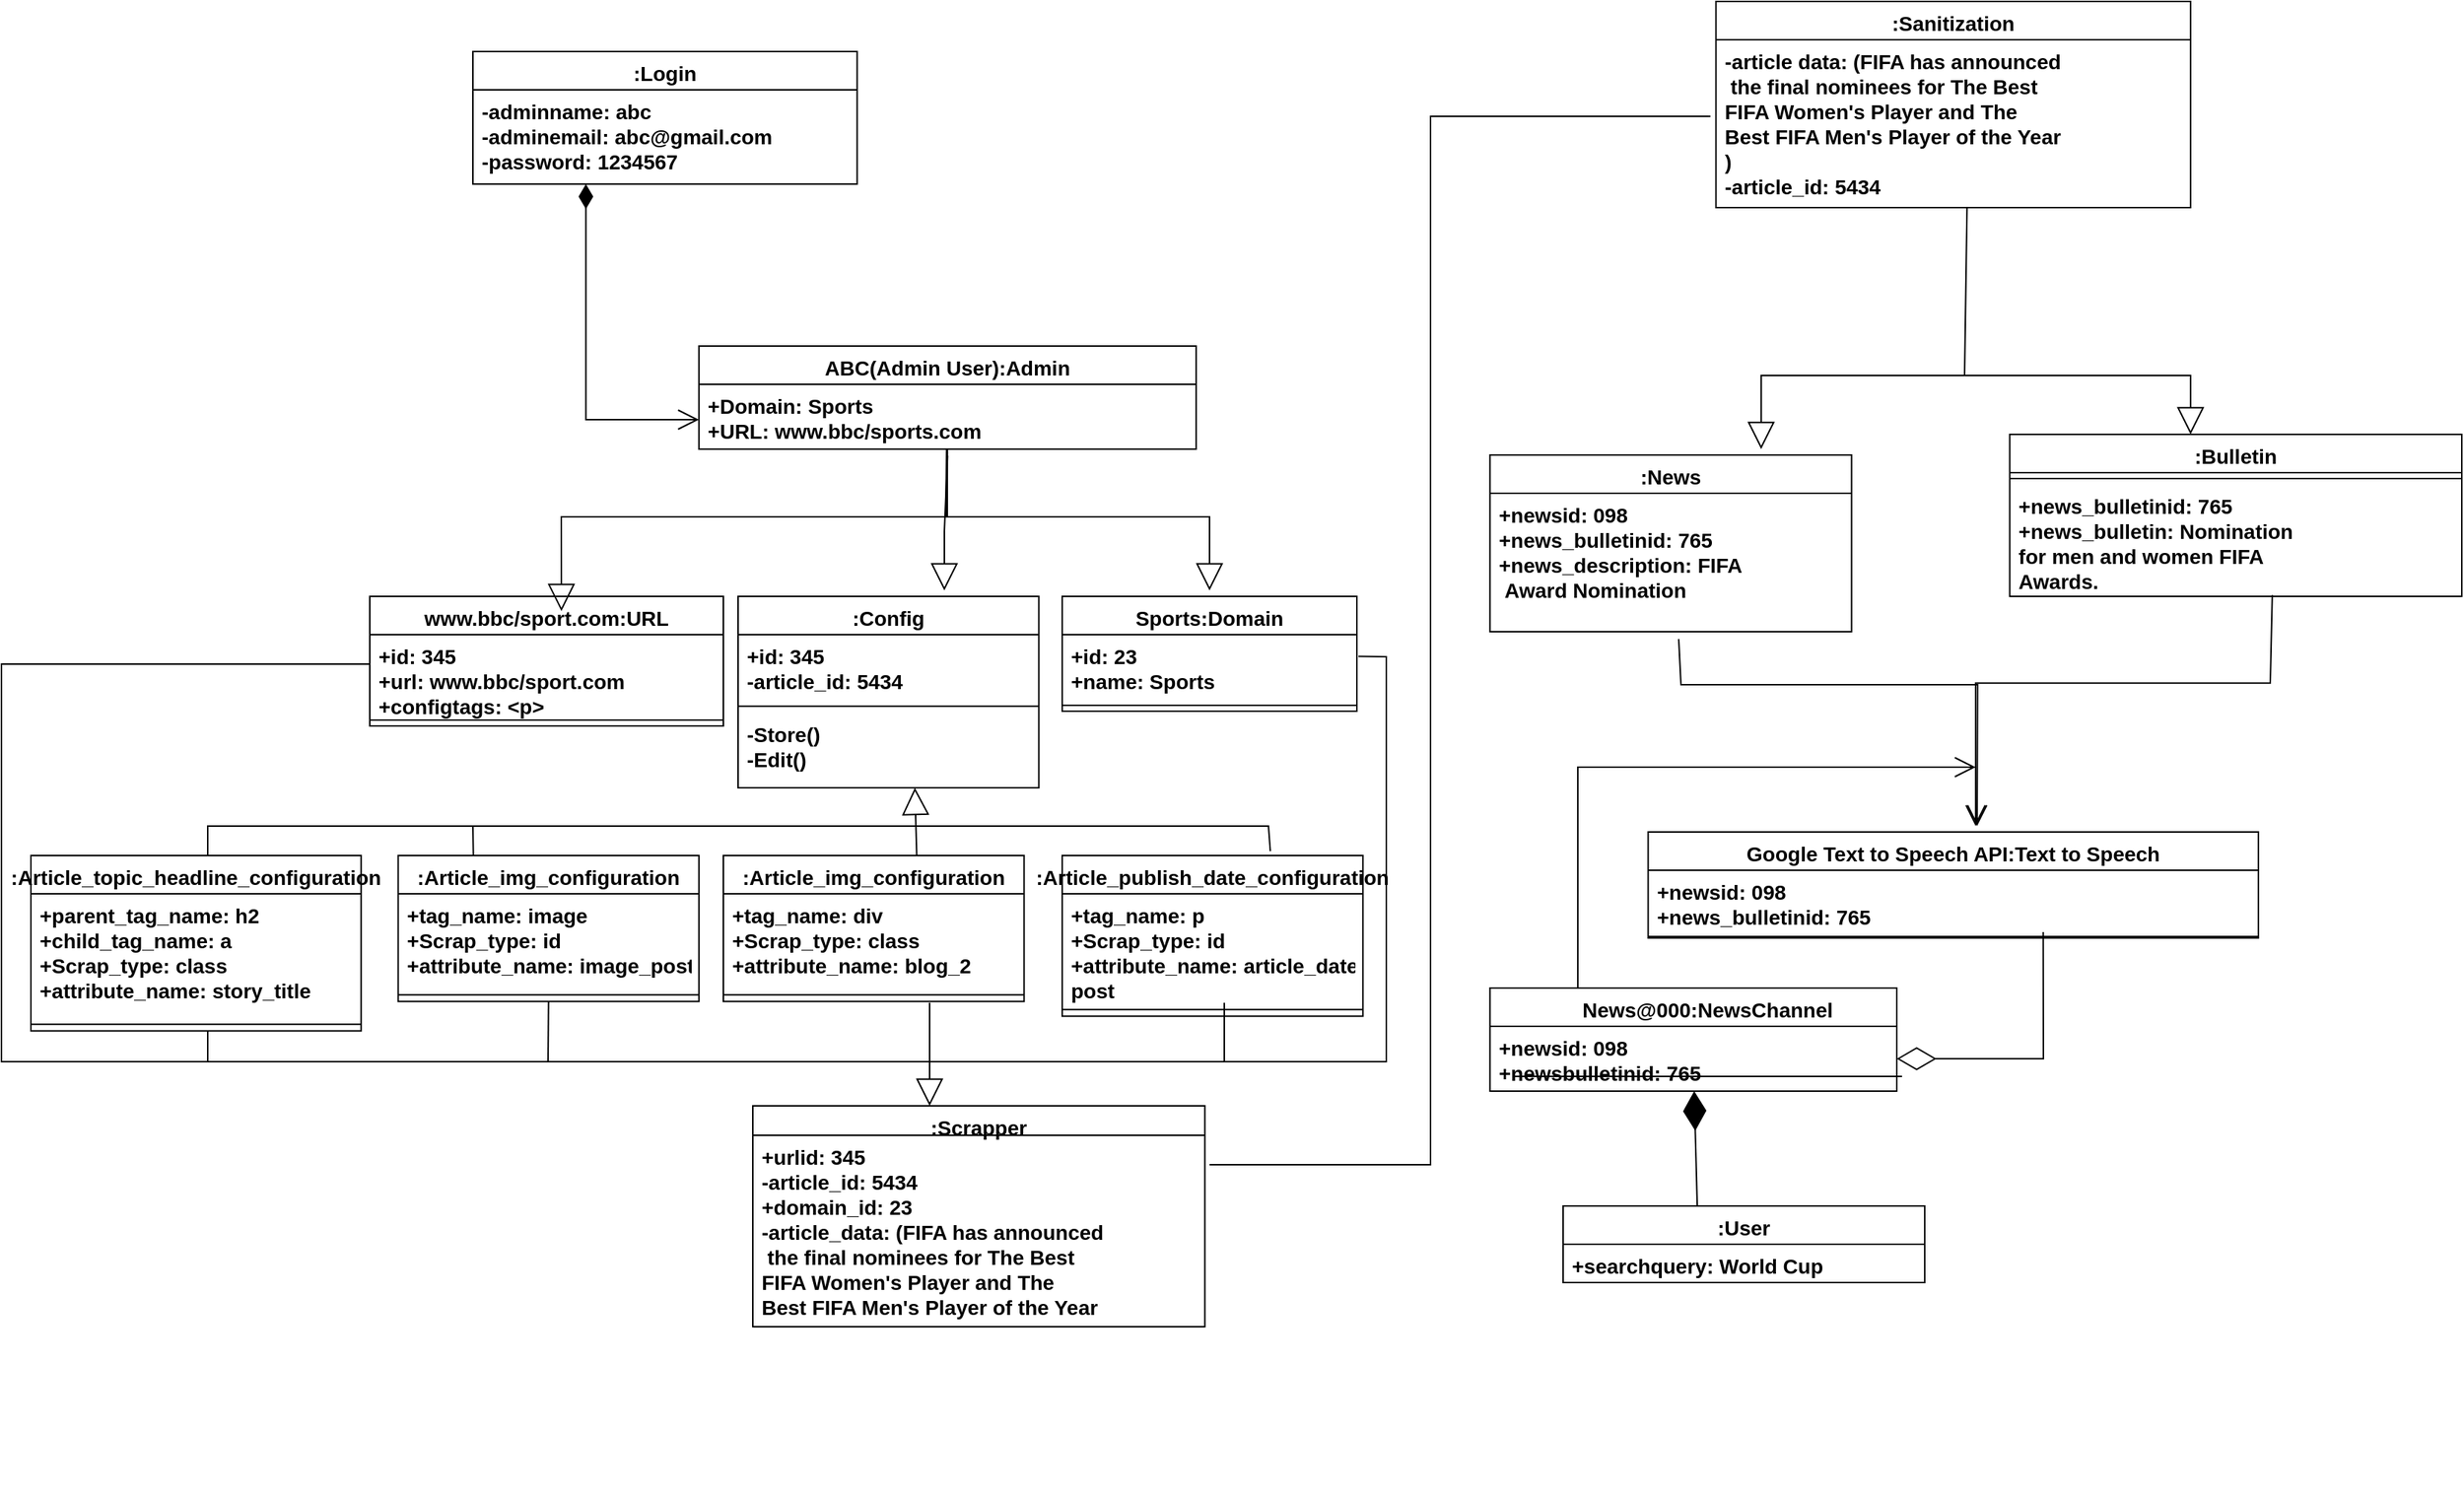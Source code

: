 <mxfile version="16.5.2" type="device"><diagram id="SA_GbQfntyjEZErFgDgH" name="Page-1"><mxGraphModel dx="2060" dy="1676" grid="1" gridSize="10" guides="1" tooltips="1" connect="1" arrows="1" fold="1" page="1" pageScale="1" pageWidth="850" pageHeight="1100" math="0" shadow="0"><root><mxCell id="0"/><mxCell id="1" parent="0"/><mxCell id="1Kyy1DoKTwG9tBKcw6cK-1" value="" style="group;fontStyle=1;fontSize=14;" parent="1" vertex="1" connectable="0"><mxGeometry x="100" y="-1080" width="1350" height="1016" as="geometry"/></mxCell><mxCell id="QA7pC-O9Zkgf1kDEUe0K-13" value="Google Text to Speech API:Text to Speech" style="swimlane;fontStyle=1;align=center;verticalAlign=top;childLayout=stackLayout;horizontal=1;startSize=26;horizontalStack=0;resizeParent=1;resizeParentMax=0;resizeLast=0;collapsible=1;marginBottom=0;fontSize=14;" parent="1Kyy1DoKTwG9tBKcw6cK-1" vertex="1"><mxGeometry x="797.727" y="564" width="414.205" height="72" as="geometry"><mxRectangle x="580" y="30" width="120" height="26" as="alternateBounds"/></mxGeometry></mxCell><mxCell id="QA7pC-O9Zkgf1kDEUe0K-14" value="+newsid: 098&#10;+news_bulletinid: 765&#10;" style="text;strokeColor=none;fillColor=none;align=left;verticalAlign=top;spacingLeft=4;spacingRight=4;overflow=hidden;rotatable=0;points=[[0,0.5],[1,0.5]];portConstraint=eastwest;fontSize=14;fontStyle=1" parent="QA7pC-O9Zkgf1kDEUe0K-13" vertex="1"><mxGeometry y="26" width="414.205" height="44" as="geometry"/></mxCell><mxCell id="QA7pC-O9Zkgf1kDEUe0K-15" value="" style="line;strokeWidth=1;fillColor=none;align=left;verticalAlign=middle;spacingTop=-1;spacingLeft=3;spacingRight=3;rotatable=0;labelPosition=right;points=[];portConstraint=eastwest;fontStyle=1;fontSize=14;" parent="QA7pC-O9Zkgf1kDEUe0K-13" vertex="1"><mxGeometry y="70" width="414.205" height="2" as="geometry"/></mxCell><mxCell id="QA7pC-O9Zkgf1kDEUe0K-22" value="Sports:Domain" style="swimlane;fontStyle=1;align=center;verticalAlign=top;childLayout=stackLayout;horizontal=1;startSize=26;horizontalStack=0;resizeParent=1;resizeParentMax=0;resizeLast=0;collapsible=1;marginBottom=0;fontSize=14;" parent="1Kyy1DoKTwG9tBKcw6cK-1" vertex="1"><mxGeometry x="400.004" y="404" width="200" height="78" as="geometry"><mxRectangle x="280" y="4" width="100" height="26" as="alternateBounds"/></mxGeometry></mxCell><mxCell id="QA7pC-O9Zkgf1kDEUe0K-23" value="+id: 23&#10;+name: Sports" style="text;strokeColor=none;fillColor=none;align=left;verticalAlign=top;spacingLeft=4;spacingRight=4;overflow=hidden;rotatable=0;points=[[0,0.5],[1,0.5]];portConstraint=eastwest;fontSize=14;fontStyle=1" parent="QA7pC-O9Zkgf1kDEUe0K-22" vertex="1"><mxGeometry y="26" width="200" height="44" as="geometry"/></mxCell><mxCell id="QA7pC-O9Zkgf1kDEUe0K-24" value="" style="line;strokeWidth=1;fillColor=none;align=left;verticalAlign=middle;spacingTop=-1;spacingLeft=3;spacingRight=3;rotatable=0;labelPosition=right;points=[];portConstraint=eastwest;fontStyle=1;fontSize=14;" parent="QA7pC-O9Zkgf1kDEUe0K-22" vertex="1"><mxGeometry y="70" width="200" height="8" as="geometry"/></mxCell><mxCell id="QA7pC-O9Zkgf1kDEUe0K-26" value="www.bbc/sport.com:URL" style="swimlane;fontStyle=1;align=center;verticalAlign=top;childLayout=stackLayout;horizontal=1;startSize=26;horizontalStack=0;resizeParent=1;resizeParentMax=0;resizeLast=0;collapsible=1;marginBottom=0;fontSize=14;" parent="1Kyy1DoKTwG9tBKcw6cK-1" vertex="1"><mxGeometry x="-69.996" y="404" width="240" height="88" as="geometry"><mxRectangle x="60" y="10" width="60" height="26" as="alternateBounds"/></mxGeometry></mxCell><mxCell id="QA7pC-O9Zkgf1kDEUe0K-27" value="+id: 345&#10;+url: www.bbc/sport.com&#10;+configtags: &lt;p&gt;" style="text;strokeColor=none;fillColor=none;align=left;verticalAlign=top;spacingLeft=4;spacingRight=4;overflow=hidden;rotatable=0;points=[[0,0.5],[1,0.5]];portConstraint=eastwest;fontSize=14;fontStyle=1" parent="QA7pC-O9Zkgf1kDEUe0K-26" vertex="1"><mxGeometry y="26" width="240" height="54" as="geometry"/></mxCell><mxCell id="QA7pC-O9Zkgf1kDEUe0K-28" value="" style="line;strokeWidth=1;fillColor=none;align=left;verticalAlign=middle;spacingTop=-1;spacingLeft=3;spacingRight=3;rotatable=0;labelPosition=right;points=[];portConstraint=eastwest;fontStyle=1;fontSize=14;" parent="QA7pC-O9Zkgf1kDEUe0K-26" vertex="1"><mxGeometry y="80" width="240" height="8" as="geometry"/></mxCell><mxCell id="QA7pC-O9Zkgf1kDEUe0K-30" value=":User" style="swimlane;fontStyle=1;align=center;verticalAlign=top;childLayout=stackLayout;horizontal=1;startSize=26;horizontalStack=0;resizeParent=1;resizeParentMax=0;resizeLast=0;collapsible=1;marginBottom=0;fontSize=14;" parent="1Kyy1DoKTwG9tBKcw6cK-1" vertex="1"><mxGeometry x="740" y="818" width="245.455" height="52" as="geometry"><mxRectangle x="520" y="266" width="60" height="26" as="alternateBounds"/></mxGeometry></mxCell><mxCell id="QA7pC-O9Zkgf1kDEUe0K-31" value="+searchquery: World Cup" style="text;strokeColor=none;fillColor=none;align=left;verticalAlign=top;spacingLeft=4;spacingRight=4;overflow=hidden;rotatable=0;points=[[0,0.5],[1,0.5]];portConstraint=eastwest;fontSize=14;fontStyle=1" parent="QA7pC-O9Zkgf1kDEUe0K-30" vertex="1"><mxGeometry y="26" width="245.455" height="26" as="geometry"/></mxCell><mxCell id="QA7pC-O9Zkgf1kDEUe0K-32" value="" style="line;strokeWidth=1;fillColor=none;align=left;verticalAlign=middle;spacingTop=-1;spacingLeft=3;spacingRight=3;rotatable=0;labelPosition=right;points=[];portConstraint=eastwest;fontStyle=1;fontSize=14;" parent="QA7pC-O9Zkgf1kDEUe0K-30" vertex="1"><mxGeometry y="52" width="245.455" as="geometry"/></mxCell><mxCell id="QA7pC-O9Zkgf1kDEUe0K-34" value="     News@000:NewsChannel" style="swimlane;fontStyle=1;align=center;verticalAlign=top;childLayout=stackLayout;horizontal=1;startSize=26;horizontalStack=0;resizeParent=1;resizeParentMax=0;resizeLast=0;collapsible=1;marginBottom=0;fontSize=14;" parent="1Kyy1DoKTwG9tBKcw6cK-1" vertex="1"><mxGeometry x="690.342" y="670" width="276.14" height="70" as="geometry"><mxRectangle x="260" y="130" width="110" height="26" as="alternateBounds"/></mxGeometry></mxCell><mxCell id="QA7pC-O9Zkgf1kDEUe0K-110" value="" style="endArrow=none;html=1;rounded=0;entryX=1.013;entryY=0;entryDx=0;entryDy=0;entryPerimeter=0;fontStyle=1;fontSize=14;" parent="QA7pC-O9Zkgf1kDEUe0K-34" edge="1"><mxGeometry width="50" height="50" relative="1" as="geometry"><mxPoint x="15.341" y="60" as="sourcePoint"/><mxPoint x="279.726" y="60" as="targetPoint"/></mxGeometry></mxCell><mxCell id="QA7pC-O9Zkgf1kDEUe0K-51" value=":News" style="swimlane;fontStyle=1;align=center;verticalAlign=top;childLayout=stackLayout;horizontal=1;startSize=26;horizontalStack=0;resizeParent=1;resizeParentMax=0;resizeLast=0;collapsible=1;marginBottom=0;fontSize=14;" parent="1Kyy1DoKTwG9tBKcw6cK-1" vertex="1"><mxGeometry x="690.341" y="308" width="245.455" height="120" as="geometry"><mxRectangle x="470" y="-226" width="60" height="26" as="alternateBounds"/></mxGeometry></mxCell><mxCell id="QA7pC-O9Zkgf1kDEUe0K-52" value="+newsid: 098&#10;+news_bulletinid: 765&#10;+news_description: FIFA&#10; Award Nomination&#10;" style="text;strokeColor=none;fillColor=none;align=left;verticalAlign=top;spacingLeft=4;spacingRight=4;overflow=hidden;rotatable=0;points=[[0,0.5],[1,0.5]];portConstraint=eastwest;fontSize=14;fontStyle=1" parent="QA7pC-O9Zkgf1kDEUe0K-51" vertex="1"><mxGeometry y="26" width="245.455" height="94" as="geometry"/></mxCell><mxCell id="QA7pC-O9Zkgf1kDEUe0K-53" value="" style="line;strokeWidth=1;fillColor=none;align=left;verticalAlign=middle;spacingTop=-1;spacingLeft=3;spacingRight=3;rotatable=0;labelPosition=right;points=[];portConstraint=eastwest;fontStyle=1;fontSize=14;" parent="QA7pC-O9Zkgf1kDEUe0K-51" vertex="1"><mxGeometry y="120" width="245.455" as="geometry"/></mxCell><mxCell id="QA7pC-O9Zkgf1kDEUe0K-55" value=":Bulletin" style="swimlane;fontStyle=1;align=center;verticalAlign=top;childLayout=stackLayout;horizontal=1;startSize=26;horizontalStack=0;resizeParent=1;resizeParentMax=0;resizeLast=0;collapsible=1;marginBottom=0;fontSize=14;" parent="1Kyy1DoKTwG9tBKcw6cK-1" vertex="1"><mxGeometry x="1043.182" y="294" width="306.818" height="110" as="geometry"><mxRectangle x="700" y="-240" width="80" height="26" as="alternateBounds"/></mxGeometry></mxCell><mxCell id="QA7pC-O9Zkgf1kDEUe0K-57" value="" style="line;strokeWidth=1;fillColor=none;align=left;verticalAlign=middle;spacingTop=-1;spacingLeft=3;spacingRight=3;rotatable=0;labelPosition=right;points=[];portConstraint=eastwest;fontStyle=1;fontSize=14;" parent="QA7pC-O9Zkgf1kDEUe0K-55" vertex="1"><mxGeometry y="26" width="306.818" height="8" as="geometry"/></mxCell><mxCell id="QA7pC-O9Zkgf1kDEUe0K-56" value="+news_bulletinid: 765&#10;+news_bulletin: Nomination&#10;for men and women FIFA &#10;Awards.&#10;&#10;" style="text;strokeColor=none;fillColor=none;align=left;verticalAlign=top;spacingLeft=4;spacingRight=4;overflow=hidden;rotatable=0;points=[[0,0.5],[1,0.5]];portConstraint=eastwest;fontSize=14;fontStyle=1" parent="QA7pC-O9Zkgf1kDEUe0K-55" vertex="1"><mxGeometry y="34" width="306.818" height="76" as="geometry"/></mxCell><mxCell id="MjEjJaHJW5ymPUqnVNbm-17" value="" style="endArrow=none;html=1;rounded=0;entryX=0.975;entryY=0;entryDx=0;entryDy=0;entryPerimeter=0;fontStyle=1;fontSize=14;" parent="QA7pC-O9Zkgf1kDEUe0K-55" edge="1"><mxGeometry width="50" height="50" relative="1" as="geometry"><mxPoint y="110" as="sourcePoint"/><mxPoint x="299.148" y="110" as="targetPoint"/></mxGeometry></mxCell><mxCell id="QA7pC-O9Zkgf1kDEUe0K-63" value=":Scrapper" style="swimlane;fontStyle=1;align=center;verticalAlign=top;childLayout=stackLayout;horizontal=1;startSize=20;horizontalStack=0;resizeParent=1;resizeParentMax=0;resizeLast=0;collapsible=1;marginBottom=0;fontSize=14;" parent="1Kyy1DoKTwG9tBKcw6cK-1" vertex="1"><mxGeometry x="190" y="750" width="306.82" height="150" as="geometry"><mxRectangle x="260" y="-360" width="80" height="26" as="alternateBounds"/></mxGeometry></mxCell><mxCell id="QA7pC-O9Zkgf1kDEUe0K-64" value="+urlid: 345&#10;-article_id: 5434&#10;+domain_id: 23&#10;-article_data: (FIFA has announced&#10; the final nominees for The Best&#10;FIFA Women's Player and The &#10;Best FIFA Men's Player of the Year" style="text;strokeColor=none;fillColor=none;align=left;verticalAlign=top;spacingLeft=4;spacingRight=4;overflow=hidden;rotatable=0;points=[[0,0.5],[1,0.5]];portConstraint=eastwest;fontSize=14;fontStyle=1" parent="QA7pC-O9Zkgf1kDEUe0K-63" vertex="1"><mxGeometry y="20" width="306.82" height="130" as="geometry"/></mxCell><mxCell id="QA7pC-O9Zkgf1kDEUe0K-65" value="" style="line;strokeWidth=1;fillColor=none;align=left;verticalAlign=middle;spacingTop=-1;spacingLeft=3;spacingRight=3;rotatable=0;labelPosition=right;points=[];portConstraint=eastwest;fontStyle=1;fontSize=14;" parent="QA7pC-O9Zkgf1kDEUe0K-63" vertex="1"><mxGeometry y="150" width="306.82" as="geometry"/></mxCell><mxCell id="QA7pC-O9Zkgf1kDEUe0K-73" value=":Login" style="swimlane;fontStyle=1;align=center;verticalAlign=top;childLayout=stackLayout;horizontal=1;startSize=26;horizontalStack=0;resizeParent=1;resizeParentMax=0;resizeLast=0;collapsible=1;marginBottom=0;fontSize=14;" parent="1Kyy1DoKTwG9tBKcw6cK-1" vertex="1"><mxGeometry y="34" width="260.795" height="90" as="geometry"><mxRectangle x="50" y="-360" width="70" height="26" as="alternateBounds"/></mxGeometry></mxCell><mxCell id="QA7pC-O9Zkgf1kDEUe0K-74" value="-adminname: abc&#10;-adminemail: abc@gmail.com&#10;-password: 1234567" style="text;strokeColor=none;fillColor=none;align=left;verticalAlign=top;spacingLeft=4;spacingRight=4;overflow=hidden;rotatable=0;points=[[0,0.5],[1,0.5]];portConstraint=eastwest;fontSize=14;fontStyle=1" parent="QA7pC-O9Zkgf1kDEUe0K-73" vertex="1"><mxGeometry y="26" width="260.795" height="64" as="geometry"/></mxCell><mxCell id="QA7pC-O9Zkgf1kDEUe0K-75" value="" style="line;strokeWidth=1;fillColor=none;align=left;verticalAlign=middle;spacingTop=-1;spacingLeft=3;spacingRight=3;rotatable=0;labelPosition=right;points=[];portConstraint=eastwest;fontStyle=1;fontSize=14;" parent="QA7pC-O9Zkgf1kDEUe0K-73" vertex="1"><mxGeometry y="90" width="260.795" as="geometry"/></mxCell><mxCell id="QA7pC-O9Zkgf1kDEUe0K-92" value="ABC(Admin User):Admin" style="swimlane;fontStyle=1;align=center;verticalAlign=top;childLayout=stackLayout;horizontal=1;startSize=26;horizontalStack=0;resizeParent=1;resizeParentMax=0;resizeLast=0;collapsible=1;marginBottom=0;fontSize=14;" parent="1Kyy1DoKTwG9tBKcw6cK-1" vertex="1"><mxGeometry x="153.409" y="234" width="337.5" height="70" as="geometry"><mxRectangle x="170" y="-280" width="70" height="26" as="alternateBounds"/></mxGeometry></mxCell><mxCell id="QA7pC-O9Zkgf1kDEUe0K-93" value="+Domain: Sports&#10;+URL: www.bbc/sports.com" style="text;strokeColor=none;fillColor=none;align=left;verticalAlign=top;spacingLeft=4;spacingRight=4;overflow=hidden;rotatable=0;points=[[0,0.5],[1,0.5]];portConstraint=eastwest;fontSize=14;fontStyle=1" parent="QA7pC-O9Zkgf1kDEUe0K-92" vertex="1"><mxGeometry y="26" width="337.5" height="44" as="geometry"/></mxCell><mxCell id="QA7pC-O9Zkgf1kDEUe0K-94" value="" style="line;strokeWidth=1;fillColor=none;align=left;verticalAlign=middle;spacingTop=-1;spacingLeft=3;spacingRight=3;rotatable=0;labelPosition=right;points=[];portConstraint=eastwest;fontStyle=1;fontSize=14;" parent="QA7pC-O9Zkgf1kDEUe0K-92" vertex="1"><mxGeometry y="70" width="337.5" as="geometry"/></mxCell><mxCell id="QA7pC-O9Zkgf1kDEUe0K-96" value="" style="endArrow=open;html=1;endSize=12;startArrow=diamondThin;startSize=14;startFill=1;edgeStyle=orthogonalEdgeStyle;align=left;verticalAlign=bottom;rounded=0;fontStyle=1;fontSize=14;" parent="1Kyy1DoKTwG9tBKcw6cK-1" source="QA7pC-O9Zkgf1kDEUe0K-75" edge="1"><mxGeometry x="-0.467" y="40" relative="1" as="geometry"><mxPoint x="76.705" y="194" as="sourcePoint"/><mxPoint x="153.409" y="284" as="targetPoint"/><Array as="points"><mxPoint x="76.705" y="284"/><mxPoint x="153.409" y="284"/></Array><mxPoint as="offset"/></mxGeometry></mxCell><mxCell id="QA7pC-O9Zkgf1kDEUe0K-101" value="" style="endArrow=block;endSize=16;endFill=0;html=1;rounded=0;exitX=0.498;exitY=0;exitDx=0;exitDy=0;exitPerimeter=0;fontStyle=1;fontSize=14;" parent="1Kyy1DoKTwG9tBKcw6cK-1" source="QA7pC-O9Zkgf1kDEUe0K-94" edge="1"><mxGeometry width="160" relative="1" as="geometry"><mxPoint x="368.182" y="314" as="sourcePoint"/><mxPoint x="500" y="400" as="targetPoint"/><Array as="points"><mxPoint x="321" y="350"/><mxPoint x="500" y="350"/></Array></mxGeometry></mxCell><mxCell id="QA7pC-O9Zkgf1kDEUe0K-102" value="" style="endArrow=block;endSize=16;endFill=0;html=1;rounded=0;entryX=0.542;entryY=0.114;entryDx=0;entryDy=0;entryPerimeter=0;fontStyle=1;fontSize=14;" parent="1Kyy1DoKTwG9tBKcw6cK-1" source="QA7pC-O9Zkgf1kDEUe0K-93" target="QA7pC-O9Zkgf1kDEUe0K-26" edge="1"><mxGeometry x="0.256" y="-16" width="160" relative="1" as="geometry"><mxPoint x="340" y="300" as="sourcePoint"/><mxPoint x="160" y="390" as="targetPoint"/><mxPoint as="offset"/><Array as="points"><mxPoint x="322" y="330"/><mxPoint x="322" y="350"/><mxPoint x="60" y="350"/></Array></mxGeometry></mxCell><mxCell id="QA7pC-O9Zkgf1kDEUe0K-111" value="" style="endArrow=diamondThin;endFill=1;endSize=24;html=1;rounded=0;exitX=0.371;exitY=0.01;exitDx=0;exitDy=0;exitPerimeter=0;fontStyle=1;fontSize=14;" parent="1Kyy1DoKTwG9tBKcw6cK-1" source="QA7pC-O9Zkgf1kDEUe0K-30" target="QA7pC-O9Zkgf1kDEUe0K-35" edge="1"><mxGeometry width="160" relative="1" as="geometry"><mxPoint x="840" y="810" as="sourcePoint"/><mxPoint x="915.855" y="790" as="targetPoint"/><Array as="points"/></mxGeometry></mxCell><mxCell id="QA7pC-O9Zkgf1kDEUe0K-112" value="" style="endArrow=block;endSize=16;endFill=0;html=1;rounded=0;fontStyle=1;fontSize=14;" parent="1Kyy1DoKTwG9tBKcw6cK-1" edge="1"><mxGeometry x="-0.632" y="-68" width="160" relative="1" as="geometry"><mxPoint x="1012.5" y="254" as="sourcePoint"/><mxPoint x="1165.909" y="294" as="targetPoint"/><Array as="points"><mxPoint x="1089.205" y="254"/><mxPoint x="1165.909" y="254"/></Array><mxPoint as="offset"/></mxGeometry></mxCell><mxCell id="QA7pC-O9Zkgf1kDEUe0K-114" value="" style="endArrow=block;endSize=16;endFill=0;html=1;rounded=0;exitX=0.529;exitY=0;exitDx=0;exitDy=0;exitPerimeter=0;fontStyle=1;fontSize=14;" parent="1Kyy1DoKTwG9tBKcw6cK-1" source="MjEjJaHJW5ymPUqnVNbm-13" edge="1"><mxGeometry x="-0.632" y="-68" width="160" relative="1" as="geometry"><mxPoint x="966.477" y="234" as="sourcePoint"/><mxPoint x="874.432" y="304" as="targetPoint"/><Array as="points"><mxPoint x="1012.5" y="254"/><mxPoint x="874.432" y="254"/></Array><mxPoint as="offset"/></mxGeometry></mxCell><mxCell id="MjEjJaHJW5ymPUqnVNbm-11" value=":Sanitization" style="swimlane;fontStyle=1;align=center;verticalAlign=top;childLayout=stackLayout;horizontal=1;startSize=26;horizontalStack=0;resizeParent=1;resizeParentMax=0;resizeLast=0;collapsible=1;marginBottom=0;fontSize=14;" parent="1Kyy1DoKTwG9tBKcw6cK-1" vertex="1"><mxGeometry x="843.75" width="322.16" height="140" as="geometry"/></mxCell><mxCell id="MjEjJaHJW5ymPUqnVNbm-12" value="-article data: (FIFA has announced&#10; the final nominees for The Best&#10;FIFA Women's Player and The&#10;Best FIFA Men's Player of the Year&#10;)&#10;-article_id: 5434" style="text;strokeColor=none;fillColor=none;align=left;verticalAlign=top;spacingLeft=4;spacingRight=4;overflow=hidden;rotatable=0;points=[[0,0.5],[1,0.5]];portConstraint=eastwest;fontSize=14;fontStyle=1" parent="MjEjJaHJW5ymPUqnVNbm-11" vertex="1"><mxGeometry y="26" width="322.16" height="114" as="geometry"/></mxCell><mxCell id="MjEjJaHJW5ymPUqnVNbm-13" value="" style="line;strokeWidth=1;fillColor=none;align=left;verticalAlign=middle;spacingTop=-1;spacingLeft=3;spacingRight=3;rotatable=0;labelPosition=right;points=[];portConstraint=eastwest;fontStyle=1;fontSize=14;" parent="MjEjJaHJW5ymPUqnVNbm-11" vertex="1"><mxGeometry y="140" width="322.16" as="geometry"/></mxCell><mxCell id="MjEjJaHJW5ymPUqnVNbm-15" value="" style="endArrow=none;html=1;rounded=0;fontStyle=1;fontSize=14;" parent="1Kyy1DoKTwG9tBKcw6cK-1" edge="1"><mxGeometry width="50" height="50" relative="1" as="geometry"><mxPoint x="500" y="790" as="sourcePoint"/><mxPoint x="840" y="78" as="targetPoint"/><Array as="points"><mxPoint x="650" y="790"/><mxPoint x="650" y="78"/></Array></mxGeometry></mxCell><mxCell id="EIcHjL2GJmkWM487C1gM-8" value="" style="endArrow=block;endSize=16;endFill=0;html=1;rounded=0;exitX=0.5;exitY=1.103;exitDx=0;exitDy=0;exitPerimeter=0;fontStyle=1;fontSize=14;" parent="1Kyy1DoKTwG9tBKcw6cK-1" source="QA7pC-O9Zkgf1kDEUe0K-93" edge="1"><mxGeometry x="-0.039" y="10" width="160" relative="1" as="geometry"><mxPoint x="320" y="320" as="sourcePoint"/><mxPoint x="320" y="400" as="targetPoint"/><mxPoint as="offset"/><Array as="points"><mxPoint x="320" y="360"/></Array></mxGeometry></mxCell><mxCell id="l0tDfCXVg0ol23v2iGqz-3" value="" style="endArrow=open;endFill=1;endSize=12;html=1;rounded=0;exitX=0.558;exitY=1.081;exitDx=0;exitDy=0;exitPerimeter=0;fontStyle=1;fontSize=14;" parent="1Kyy1DoKTwG9tBKcw6cK-1" edge="1"><mxGeometry width="160" relative="1" as="geometry"><mxPoint x="1221.373" y="403.085" as="sourcePoint"/><mxPoint x="1020" y="560" as="targetPoint"/><Array as="points"><mxPoint x="1220" y="462.92"/><mxPoint x="1020" y="462.92"/></Array></mxGeometry></mxCell><mxCell id="l0tDfCXVg0ol23v2iGqz-4" value="" style="endArrow=open;endFill=1;endSize=12;html=1;rounded=0;exitX=0.522;exitY=1.053;exitDx=0;exitDy=0;exitPerimeter=0;fontStyle=1;fontSize=14;" parent="1Kyy1DoKTwG9tBKcw6cK-1" source="QA7pC-O9Zkgf1kDEUe0K-52" edge="1"><mxGeometry width="160" relative="1" as="geometry"><mxPoint x="899.997" y="412.693" as="sourcePoint"/><mxPoint x="1021" y="560" as="targetPoint"/><Array as="points"><mxPoint x="820" y="464"/><mxPoint x="1021.34" y="464"/></Array></mxGeometry></mxCell><mxCell id="l0tDfCXVg0ol23v2iGqz-5" value="" style="endArrow=open;endFill=1;endSize=12;html=1;rounded=0;fontStyle=1;fontSize=14;" parent="1Kyy1DoKTwG9tBKcw6cK-1" edge="1"><mxGeometry width="160" relative="1" as="geometry"><mxPoint x="750" y="670" as="sourcePoint"/><mxPoint x="1020" y="520" as="targetPoint"/><Array as="points"><mxPoint x="750" y="520"/></Array></mxGeometry></mxCell><mxCell id="l0tDfCXVg0ol23v2iGqz-6" value="" style="endArrow=diamondThin;endFill=0;endSize=24;html=1;rounded=0;entryX=1;entryY=0.5;entryDx=0;entryDy=0;fontStyle=1;fontSize=14;" parent="1Kyy1DoKTwG9tBKcw6cK-1" target="QA7pC-O9Zkgf1kDEUe0K-35" edge="1"><mxGeometry width="160" relative="1" as="geometry"><mxPoint x="1065.86" y="632" as="sourcePoint"/><mxPoint x="1000" y="730" as="targetPoint"/><Array as="points"><mxPoint x="1066" y="718"/></Array></mxGeometry></mxCell><mxCell id="QA7pC-O9Zkgf1kDEUe0K-35" value="+newsid: 098&#10;+newsbulletinid: 765" style="text;strokeColor=none;fillColor=none;align=left;verticalAlign=top;spacingLeft=4;spacingRight=4;overflow=hidden;rotatable=0;points=[[0,0.5],[1,0.5]];portConstraint=eastwest;fontSize=14;fontStyle=1" parent="1Kyy1DoKTwG9tBKcw6cK-1" vertex="1"><mxGeometry x="690.342" y="696" width="276.14" height="44" as="geometry"/></mxCell><mxCell id="l0tDfCXVg0ol23v2iGqz-11" value=":Config" style="swimlane;fontStyle=1;align=center;verticalAlign=top;childLayout=stackLayout;horizontal=1;startSize=26;horizontalStack=0;resizeParent=1;resizeParentMax=0;resizeLast=0;collapsible=1;marginBottom=0;fontSize=14;" parent="1Kyy1DoKTwG9tBKcw6cK-1" vertex="1"><mxGeometry x="180.004" y="404.005" width="204.14" height="129.996" as="geometry"><mxRectangle x="60" y="10" width="60" height="26" as="alternateBounds"/></mxGeometry></mxCell><mxCell id="l0tDfCXVg0ol23v2iGqz-12" value="+id: 345&#10;-article_id: 5434&#10;" style="text;strokeColor=none;fillColor=none;align=left;verticalAlign=top;spacingLeft=4;spacingRight=4;overflow=hidden;rotatable=0;points=[[0,0.5],[1,0.5]];portConstraint=eastwest;fontSize=14;fontStyle=1" parent="l0tDfCXVg0ol23v2iGqz-11" vertex="1"><mxGeometry y="26" width="204.14" height="44" as="geometry"/></mxCell><mxCell id="l0tDfCXVg0ol23v2iGqz-13" value="" style="line;strokeWidth=1;fillColor=none;align=left;verticalAlign=middle;spacingTop=-1;spacingLeft=3;spacingRight=3;rotatable=0;labelPosition=right;points=[];portConstraint=eastwest;fontStyle=1;fontSize=14;" parent="l0tDfCXVg0ol23v2iGqz-11" vertex="1"><mxGeometry y="70" width="204.14" height="9.166" as="geometry"/></mxCell><mxCell id="l0tDfCXVg0ol23v2iGqz-14" value="-Store()&#10;-Edit()" style="text;strokeColor=none;fillColor=none;align=left;verticalAlign=top;spacingLeft=4;spacingRight=4;overflow=hidden;rotatable=0;points=[[0,0.5],[1,0.5]];portConstraint=eastwest;fontSize=14;fontStyle=1" parent="l0tDfCXVg0ol23v2iGqz-11" vertex="1"><mxGeometry y="79.166" width="204.14" height="50.83" as="geometry"/></mxCell><mxCell id="l0tDfCXVg0ol23v2iGqz-15" value=":Article_img_configuration" style="swimlane;fontStyle=1;align=center;verticalAlign=top;childLayout=stackLayout;horizontal=1;startSize=26;horizontalStack=0;resizeParent=1;resizeParentMax=0;resizeLast=0;collapsible=1;marginBottom=0;fontSize=14;" parent="1Kyy1DoKTwG9tBKcw6cK-1" vertex="1"><mxGeometry x="-50.73" y="580" width="204.14" height="99.166" as="geometry"><mxRectangle x="60" y="10" width="60" height="26" as="alternateBounds"/></mxGeometry></mxCell><mxCell id="l0tDfCXVg0ol23v2iGqz-16" value="+tag_name: image&#10;+Scrap_type: id&#10;+attribute_name: image_post" style="text;strokeColor=none;fillColor=none;align=left;verticalAlign=top;spacingLeft=4;spacingRight=4;overflow=hidden;rotatable=0;points=[[0,0.5],[1,0.5]];portConstraint=eastwest;fontSize=14;fontStyle=1" parent="l0tDfCXVg0ol23v2iGqz-15" vertex="1"><mxGeometry y="26" width="204.14" height="64" as="geometry"/></mxCell><mxCell id="l0tDfCXVg0ol23v2iGqz-17" value="" style="line;strokeWidth=1;fillColor=none;align=left;verticalAlign=middle;spacingTop=-1;spacingLeft=3;spacingRight=3;rotatable=0;labelPosition=right;points=[];portConstraint=eastwest;fontStyle=1;fontSize=14;" parent="l0tDfCXVg0ol23v2iGqz-15" vertex="1"><mxGeometry y="90" width="204.14" height="9.166" as="geometry"/></mxCell><mxCell id="l0tDfCXVg0ol23v2iGqz-21" value=":Article_publish_date_configuration" style="swimlane;fontStyle=1;align=center;verticalAlign=top;childLayout=stackLayout;horizontal=1;startSize=26;horizontalStack=0;resizeParent=1;resizeParentMax=0;resizeLast=0;collapsible=1;marginBottom=0;fontSize=14;" parent="1Kyy1DoKTwG9tBKcw6cK-1" vertex="1"><mxGeometry x="400" y="580" width="204.14" height="109.166" as="geometry"><mxRectangle x="60" y="10" width="60" height="26" as="alternateBounds"/></mxGeometry></mxCell><mxCell id="l0tDfCXVg0ol23v2iGqz-22" value="+tag_name: p&#10;+Scrap_type: id&#10;+attribute_name: article_date_&#10;post" style="text;strokeColor=none;fillColor=none;align=left;verticalAlign=top;spacingLeft=4;spacingRight=4;overflow=hidden;rotatable=0;points=[[0,0.5],[1,0.5]];portConstraint=eastwest;fontSize=14;fontStyle=1" parent="l0tDfCXVg0ol23v2iGqz-21" vertex="1"><mxGeometry y="26" width="204.14" height="74" as="geometry"/></mxCell><mxCell id="l0tDfCXVg0ol23v2iGqz-23" value="" style="line;strokeWidth=1;fillColor=none;align=left;verticalAlign=middle;spacingTop=-1;spacingLeft=3;spacingRight=3;rotatable=0;labelPosition=right;points=[];portConstraint=eastwest;fontStyle=1;fontSize=14;" parent="l0tDfCXVg0ol23v2iGqz-21" vertex="1"><mxGeometry y="100" width="204.14" height="9.166" as="geometry"/></mxCell><mxCell id="l0tDfCXVg0ol23v2iGqz-18" value=":Article_img_configuration" style="swimlane;fontStyle=1;align=center;verticalAlign=top;childLayout=stackLayout;horizontal=1;startSize=26;horizontalStack=0;resizeParent=1;resizeParentMax=0;resizeLast=0;collapsible=1;marginBottom=0;fontSize=14;" parent="1Kyy1DoKTwG9tBKcw6cK-1" vertex="1"><mxGeometry x="170" y="580" width="204.14" height="99.166" as="geometry"><mxRectangle x="60" y="10" width="60" height="26" as="alternateBounds"/></mxGeometry></mxCell><mxCell id="l0tDfCXVg0ol23v2iGqz-19" value="+tag_name: div&#10;+Scrap_type: class&#10;+attribute_name: blog_2" style="text;strokeColor=none;fillColor=none;align=left;verticalAlign=top;spacingLeft=4;spacingRight=4;overflow=hidden;rotatable=0;points=[[0,0.5],[1,0.5]];portConstraint=eastwest;fontSize=14;fontStyle=1" parent="l0tDfCXVg0ol23v2iGqz-18" vertex="1"><mxGeometry y="26" width="204.14" height="64" as="geometry"/></mxCell><mxCell id="l0tDfCXVg0ol23v2iGqz-20" value="" style="line;strokeWidth=1;fillColor=none;align=left;verticalAlign=middle;spacingTop=-1;spacingLeft=3;spacingRight=3;rotatable=0;labelPosition=right;points=[];portConstraint=eastwest;fontStyle=1;fontSize=14;" parent="l0tDfCXVg0ol23v2iGqz-18" vertex="1"><mxGeometry y="90" width="204.14" height="9.166" as="geometry"/></mxCell><mxCell id="EIcHjL2GJmkWM487C1gM-7" value="" style="endArrow=block;endSize=16;endFill=0;html=1;rounded=0;exitX=0.643;exitY=0.001;exitDx=0;exitDy=0;exitPerimeter=0;fontStyle=1;fontSize=14;" parent="1Kyy1DoKTwG9tBKcw6cK-1" source="l0tDfCXVg0ol23v2iGqz-18" edge="1"><mxGeometry x="-0.039" y="10" width="160" relative="1" as="geometry"><mxPoint x="300" y="570" as="sourcePoint"/><mxPoint x="300" y="534" as="targetPoint"/><mxPoint as="offset"/><Array as="points"/></mxGeometry></mxCell><mxCell id="l0tDfCXVg0ol23v2iGqz-26" value="" style="endArrow=none;html=1;rounded=0;fontSize=14;exitX=0.25;exitY=0;exitDx=0;exitDy=0;fontStyle=1" parent="1Kyy1DoKTwG9tBKcw6cK-1" source="l0tDfCXVg0ol23v2iGqz-15" edge="1"><mxGeometry width="50" height="50" relative="1" as="geometry"><mxPoint y="560" as="sourcePoint"/><mxPoint x="300" y="560" as="targetPoint"/><Array as="points"><mxPoint y="560"/></Array></mxGeometry></mxCell><mxCell id="l0tDfCXVg0ol23v2iGqz-27" value="" style="endArrow=block;endSize=16;endFill=0;html=1;rounded=0;fontStyle=1;fontSize=14;" parent="1Kyy1DoKTwG9tBKcw6cK-1" edge="1"><mxGeometry x="-0.039" y="10" width="160" relative="1" as="geometry"><mxPoint x="310" y="680" as="sourcePoint"/><mxPoint x="310" y="750" as="targetPoint"/><mxPoint as="offset"/><Array as="points"/></mxGeometry></mxCell><mxCell id="l0tDfCXVg0ol23v2iGqz-29" value="" style="endArrow=none;html=1;rounded=0;fontSize=14;fontStyle=1" parent="1Kyy1DoKTwG9tBKcw6cK-1" edge="1"><mxGeometry width="50" height="50" relative="1" as="geometry"><mxPoint x="380" y="720" as="sourcePoint"/><mxPoint x="510" y="680" as="targetPoint"/><Array as="points"><mxPoint x="510" y="720"/></Array></mxGeometry></mxCell><mxCell id="Rc2MhTyywIzk_UVILtgF-5" value="" style="endArrow=none;html=1;rounded=0;fontStyle=1;fontSize=14;" parent="1Kyy1DoKTwG9tBKcw6cK-1" edge="1"><mxGeometry width="50" height="50" relative="1" as="geometry"><mxPoint x="50" y="720" as="sourcePoint"/><mxPoint x="310" y="720" as="targetPoint"/></mxGeometry></mxCell><mxCell id="l0tDfCXVg0ol23v2iGqz-24" value="" style="endArrow=none;html=1;rounded=0;fontSize=14;exitX=0.692;exitY=-0.027;exitDx=0;exitDy=0;exitPerimeter=0;fontStyle=1" parent="1" source="l0tDfCXVg0ol23v2iGqz-21" edge="1"><mxGeometry width="50" height="50" relative="1" as="geometry"><mxPoint x="640" y="-510" as="sourcePoint"/><mxPoint x="400" y="-520" as="targetPoint"/><Array as="points"><mxPoint x="640" y="-520"/></Array></mxGeometry></mxCell><mxCell id="l0tDfCXVg0ol23v2iGqz-28" value="" style="endArrow=none;html=1;rounded=0;fontSize=14;entryX=1.005;entryY=0.335;entryDx=0;entryDy=0;entryPerimeter=0;fontStyle=1" parent="1" target="QA7pC-O9Zkgf1kDEUe0K-23" edge="1"><mxGeometry width="50" height="50" relative="1" as="geometry"><mxPoint x="410" y="-360" as="sourcePoint"/><mxPoint x="710" y="-620" as="targetPoint"/><Array as="points"><mxPoint x="720" y="-360"/><mxPoint x="720" y="-635"/></Array></mxGeometry></mxCell><mxCell id="l0tDfCXVg0ol23v2iGqz-32" value="" style="endArrow=none;html=1;rounded=0;fontSize=14;exitX=0.5;exitY=1;exitDx=0;exitDy=0;fontStyle=1" parent="1" source="l0tDfCXVg0ol23v2iGqz-15" edge="1"><mxGeometry width="50" height="50" relative="1" as="geometry"><mxPoint x="620" y="-460" as="sourcePoint"/><mxPoint x="151" y="-360" as="targetPoint"/></mxGeometry></mxCell><mxCell id="Rc2MhTyywIzk_UVILtgF-1" value=":Article_topic_headline_configuration" style="swimlane;fontStyle=1;align=center;verticalAlign=top;childLayout=stackLayout;horizontal=1;startSize=26;horizontalStack=0;resizeParent=1;resizeParentMax=0;resizeLast=0;collapsible=1;marginBottom=0;fontSize=14;" parent="1" vertex="1"><mxGeometry x="-200" y="-500" width="224.14" height="119.166" as="geometry"><mxRectangle x="60" y="10" width="60" height="26" as="alternateBounds"/></mxGeometry></mxCell><mxCell id="Rc2MhTyywIzk_UVILtgF-2" value="+parent_tag_name: h2&#10;+child_tag_name: a&#10;+Scrap_type: class&#10;+attribute_name: story_title" style="text;strokeColor=none;fillColor=none;align=left;verticalAlign=top;spacingLeft=4;spacingRight=4;overflow=hidden;rotatable=0;points=[[0,0.5],[1,0.5]];portConstraint=eastwest;fontSize=14;fontStyle=1" parent="Rc2MhTyywIzk_UVILtgF-1" vertex="1"><mxGeometry y="26" width="224.14" height="84" as="geometry"/></mxCell><mxCell id="Rc2MhTyywIzk_UVILtgF-4" value="" style="line;strokeWidth=1;fillColor=none;align=left;verticalAlign=middle;spacingTop=-1;spacingLeft=3;spacingRight=3;rotatable=0;labelPosition=right;points=[];portConstraint=eastwest;fontStyle=1;fontSize=14;" parent="Rc2MhTyywIzk_UVILtgF-1" vertex="1"><mxGeometry y="110" width="224.14" height="9.166" as="geometry"/></mxCell><mxCell id="Rc2MhTyywIzk_UVILtgF-6" value="" style="endArrow=none;html=1;rounded=0;fontStyle=1;fontSize=14;" parent="1" edge="1"><mxGeometry width="50" height="50" relative="1" as="geometry"><mxPoint x="-80" y="-500" as="sourcePoint"/><mxPoint x="100" y="-520" as="targetPoint"/><Array as="points"><mxPoint x="-80" y="-520"/></Array></mxGeometry></mxCell><mxCell id="Rc2MhTyywIzk_UVILtgF-7" value="" style="endArrow=none;html=1;rounded=0;fontStyle=1;fontSize=14;" parent="1" edge="1"><mxGeometry width="50" height="50" relative="1" as="geometry"><mxPoint x="150" y="-360" as="sourcePoint"/><mxPoint x="30" y="-630" as="targetPoint"/><Array as="points"><mxPoint x="-220" y="-360"/><mxPoint x="-220" y="-630"/></Array></mxGeometry></mxCell><mxCell id="Rc2MhTyywIzk_UVILtgF-8" value="" style="endArrow=none;html=1;rounded=0;fontStyle=1;fontSize=14;" parent="1" edge="1"><mxGeometry width="50" height="50" relative="1" as="geometry"><mxPoint x="-80" y="-360" as="sourcePoint"/><mxPoint x="-80" y="-380.83" as="targetPoint"/></mxGeometry></mxCell></root></mxGraphModel></diagram></mxfile>